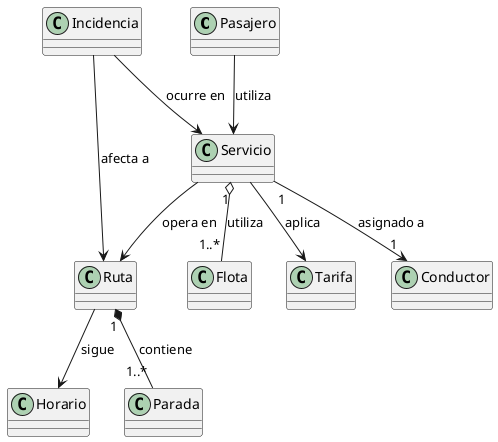 @startuml

class Pasajero 

class Conductor 

class Incidencia 

class Ruta 

class Horario 

class Parada 

class Flota 

class Tarifa 

class Servicio 

' Relación de composición entre Ruta y Parada
Ruta "1" *-- "1..*" Parada : contiene

' Relación de asociación entre Ruta y Horario
Ruta --> Horario : sigue

' Relación de asociación entre Servicio y Ruta
Servicio --> Ruta : opera en

' Relación de asociación entre Servicio y Conductor
Servicio "1" --> "1" Conductor : asignado a

' Relación de agregación entre Servicio y Flota
Servicio "1" o-- "1..*" Flota : utiliza

' Relación de asociación entre Servicio y Tarifa
Servicio --> Tarifa : aplica

' Relación de asociación entre Pasajero y Servicio
Pasajero --> Servicio : utiliza

' Relación de asociación entre Incidencia y Servicio
Incidencia --> Servicio : ocurre en

' Relación de asociación entre Incidencia y Ruta
Incidencia --> Ruta : afecta a

@enduml
